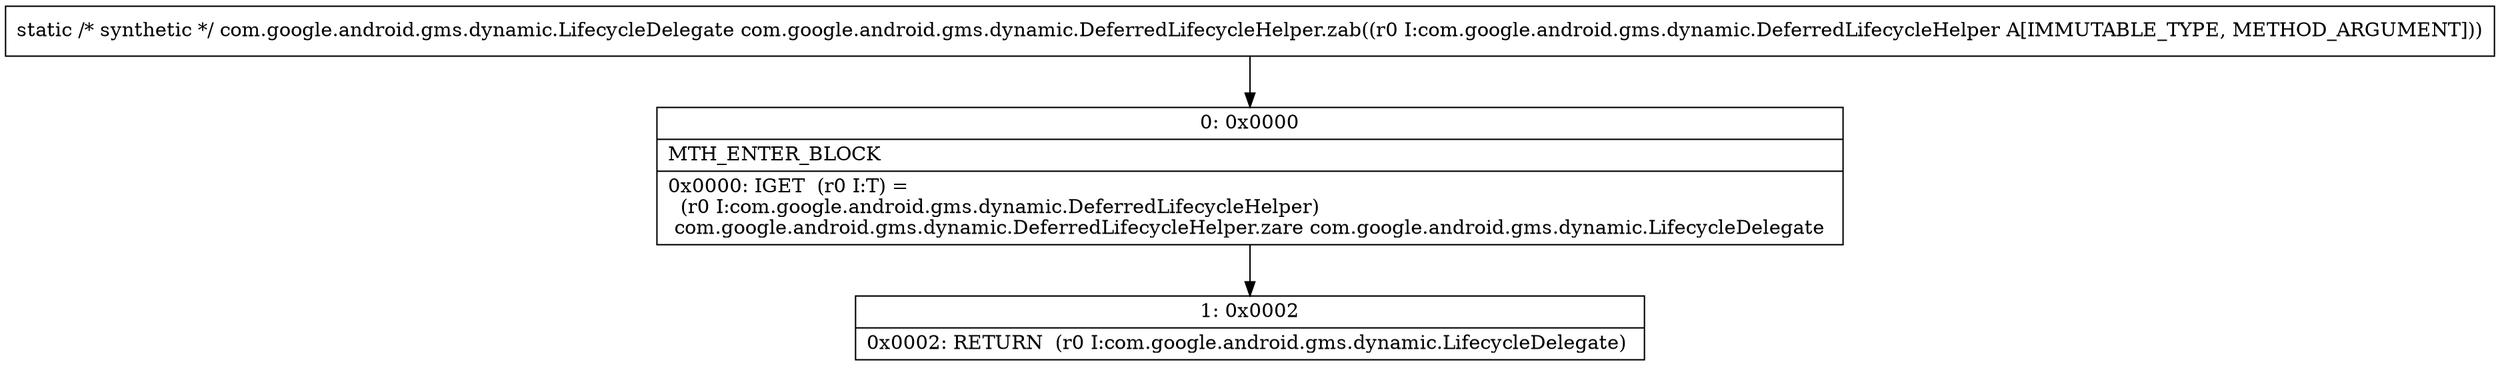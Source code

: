 digraph "CFG forcom.google.android.gms.dynamic.DeferredLifecycleHelper.zab(Lcom\/google\/android\/gms\/dynamic\/DeferredLifecycleHelper;)Lcom\/google\/android\/gms\/dynamic\/LifecycleDelegate;" {
Node_0 [shape=record,label="{0\:\ 0x0000|MTH_ENTER_BLOCK\l|0x0000: IGET  (r0 I:T) = \l  (r0 I:com.google.android.gms.dynamic.DeferredLifecycleHelper)\l com.google.android.gms.dynamic.DeferredLifecycleHelper.zare com.google.android.gms.dynamic.LifecycleDelegate \l}"];
Node_1 [shape=record,label="{1\:\ 0x0002|0x0002: RETURN  (r0 I:com.google.android.gms.dynamic.LifecycleDelegate) \l}"];
MethodNode[shape=record,label="{static \/* synthetic *\/ com.google.android.gms.dynamic.LifecycleDelegate com.google.android.gms.dynamic.DeferredLifecycleHelper.zab((r0 I:com.google.android.gms.dynamic.DeferredLifecycleHelper A[IMMUTABLE_TYPE, METHOD_ARGUMENT])) }"];
MethodNode -> Node_0;
Node_0 -> Node_1;
}

